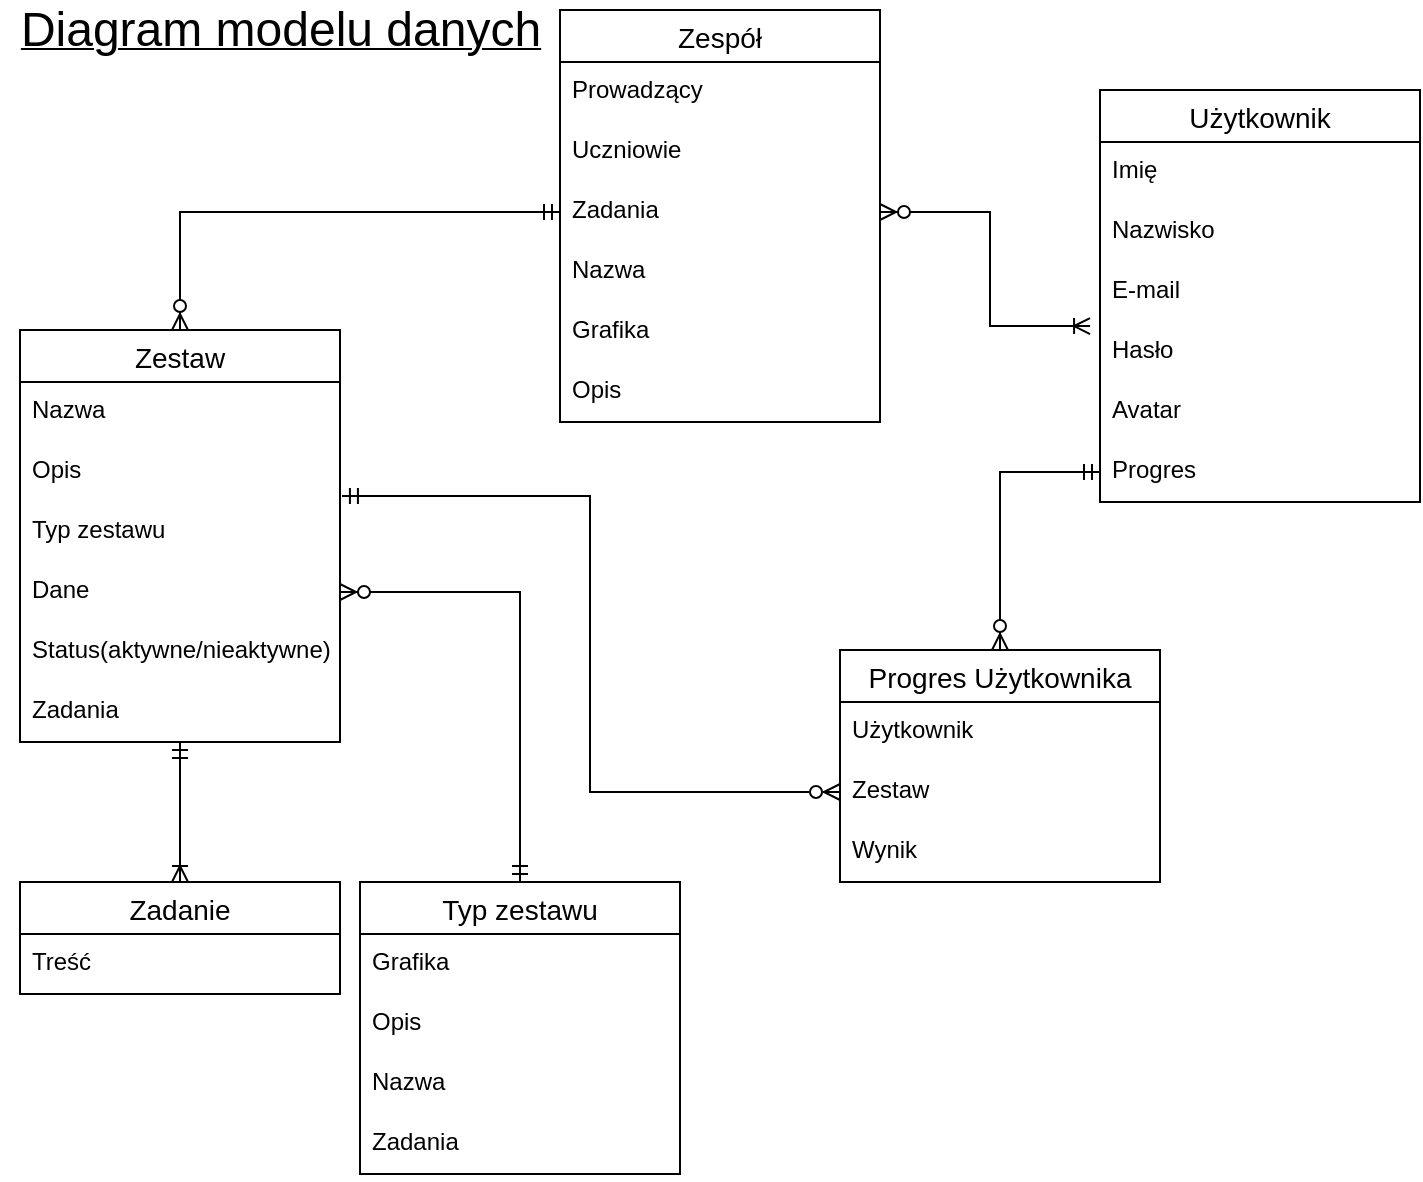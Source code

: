 <mxfile version="13.8.0" type="device"><diagram id="mG1zwCMi4CbOqdz2Jv76" name="Page-1"><mxGraphModel dx="868" dy="451" grid="1" gridSize="10" guides="1" tooltips="1" connect="1" arrows="1" fold="1" page="1" pageScale="1" pageWidth="827" pageHeight="1169" math="0" shadow="0"><root><mxCell id="0"/><mxCell id="1" parent="0"/><mxCell id="4ooqiN9EyKjLexZuAIUj-18" value="Użytkownik" style="swimlane;fontStyle=0;childLayout=stackLayout;horizontal=1;startSize=26;horizontalStack=0;resizeParent=1;resizeParentMax=0;resizeLast=0;collapsible=1;marginBottom=0;align=center;fontSize=14;" parent="1" vertex="1"><mxGeometry x="560" y="80" width="160" height="206" as="geometry"/></mxCell><mxCell id="4ooqiN9EyKjLexZuAIUj-19" value="Imię" style="text;strokeColor=none;fillColor=none;spacingLeft=4;spacingRight=4;overflow=hidden;rotatable=0;points=[[0,0.5],[1,0.5]];portConstraint=eastwest;fontSize=12;" parent="4ooqiN9EyKjLexZuAIUj-18" vertex="1"><mxGeometry y="26" width="160" height="30" as="geometry"/></mxCell><mxCell id="4ooqiN9EyKjLexZuAIUj-20" value="Nazwisko" style="text;strokeColor=none;fillColor=none;spacingLeft=4;spacingRight=4;overflow=hidden;rotatable=0;points=[[0,0.5],[1,0.5]];portConstraint=eastwest;fontSize=12;" parent="4ooqiN9EyKjLexZuAIUj-18" vertex="1"><mxGeometry y="56" width="160" height="30" as="geometry"/></mxCell><mxCell id="4ooqiN9EyKjLexZuAIUj-21" value="E-mail" style="text;strokeColor=none;fillColor=none;spacingLeft=4;spacingRight=4;overflow=hidden;rotatable=0;points=[[0,0.5],[1,0.5]];portConstraint=eastwest;fontSize=12;" parent="4ooqiN9EyKjLexZuAIUj-18" vertex="1"><mxGeometry y="86" width="160" height="30" as="geometry"/></mxCell><mxCell id="4ooqiN9EyKjLexZuAIUj-22" value="Hasło" style="text;strokeColor=none;fillColor=none;spacingLeft=4;spacingRight=4;overflow=hidden;rotatable=0;points=[[0,0.5],[1,0.5]];portConstraint=eastwest;fontSize=12;" parent="4ooqiN9EyKjLexZuAIUj-18" vertex="1"><mxGeometry y="116" width="160" height="30" as="geometry"/></mxCell><mxCell id="4ooqiN9EyKjLexZuAIUj-24" value="Avatar" style="text;strokeColor=none;fillColor=none;spacingLeft=4;spacingRight=4;overflow=hidden;rotatable=0;points=[[0,0.5],[1,0.5]];portConstraint=eastwest;fontSize=12;" parent="4ooqiN9EyKjLexZuAIUj-18" vertex="1"><mxGeometry y="146" width="160" height="30" as="geometry"/></mxCell><mxCell id="4ooqiN9EyKjLexZuAIUj-42" value="Progres" style="text;strokeColor=none;fillColor=none;spacingLeft=4;spacingRight=4;overflow=hidden;rotatable=0;points=[[0,0.5],[1,0.5]];portConstraint=eastwest;fontSize=12;" parent="4ooqiN9EyKjLexZuAIUj-18" vertex="1"><mxGeometry y="176" width="160" height="30" as="geometry"/></mxCell><mxCell id="4ooqiN9EyKjLexZuAIUj-34" value="Progres Użytkownika" style="swimlane;fontStyle=0;childLayout=stackLayout;horizontal=1;startSize=26;horizontalStack=0;resizeParent=1;resizeParentMax=0;resizeLast=0;collapsible=1;marginBottom=0;align=center;fontSize=14;" parent="1" vertex="1"><mxGeometry x="430" y="360" width="160" height="116" as="geometry"/></mxCell><mxCell id="4ooqiN9EyKjLexZuAIUj-35" value="Użytkownik" style="text;strokeColor=none;fillColor=none;spacingLeft=4;spacingRight=4;overflow=hidden;rotatable=0;points=[[0,0.5],[1,0.5]];portConstraint=eastwest;fontSize=12;" parent="4ooqiN9EyKjLexZuAIUj-34" vertex="1"><mxGeometry y="26" width="160" height="30" as="geometry"/></mxCell><mxCell id="4ooqiN9EyKjLexZuAIUj-36" value="Zestaw" style="text;strokeColor=none;fillColor=none;spacingLeft=4;spacingRight=4;overflow=hidden;rotatable=0;points=[[0,0.5],[1,0.5]];portConstraint=eastwest;fontSize=12;" parent="4ooqiN9EyKjLexZuAIUj-34" vertex="1"><mxGeometry y="56" width="160" height="30" as="geometry"/></mxCell><mxCell id="4ooqiN9EyKjLexZuAIUj-37" value="Wynik" style="text;strokeColor=none;fillColor=none;spacingLeft=4;spacingRight=4;overflow=hidden;rotatable=0;points=[[0,0.5],[1,0.5]];portConstraint=eastwest;fontSize=12;" parent="4ooqiN9EyKjLexZuAIUj-34" vertex="1"><mxGeometry y="86" width="160" height="30" as="geometry"/></mxCell><mxCell id="4ooqiN9EyKjLexZuAIUj-54" style="edgeStyle=orthogonalEdgeStyle;rounded=0;orthogonalLoop=1;jettySize=auto;html=1;entryX=0;entryY=0.5;entryDx=0;entryDy=0;startArrow=ERzeroToMany;startFill=1;endArrow=ERmandOne;endFill=0;" parent="1" source="4ooqiN9EyKjLexZuAIUj-26" target="4ooqiN9EyKjLexZuAIUj-17" edge="1"><mxGeometry relative="1" as="geometry"/></mxCell><mxCell id="4ooqiN9EyKjLexZuAIUj-26" value="Zestaw" style="swimlane;fontStyle=0;childLayout=stackLayout;horizontal=1;startSize=26;horizontalStack=0;resizeParent=1;resizeParentMax=0;resizeLast=0;collapsible=1;marginBottom=0;align=center;fontSize=14;" parent="1" vertex="1"><mxGeometry x="20" y="200" width="160" height="206" as="geometry"/></mxCell><mxCell id="4ooqiN9EyKjLexZuAIUj-28" value="Nazwa" style="text;strokeColor=none;fillColor=none;spacingLeft=4;spacingRight=4;overflow=hidden;rotatable=0;points=[[0,0.5],[1,0.5]];portConstraint=eastwest;fontSize=12;" parent="4ooqiN9EyKjLexZuAIUj-26" vertex="1"><mxGeometry y="26" width="160" height="30" as="geometry"/></mxCell><mxCell id="4ooqiN9EyKjLexZuAIUj-29" value="Opis" style="text;strokeColor=none;fillColor=none;spacingLeft=4;spacingRight=4;overflow=hidden;rotatable=0;points=[[0,0.5],[1,0.5]];portConstraint=eastwest;fontSize=12;" parent="4ooqiN9EyKjLexZuAIUj-26" vertex="1"><mxGeometry y="56" width="160" height="30" as="geometry"/></mxCell><mxCell id="4ooqiN9EyKjLexZuAIUj-31" value="Typ zestawu" style="text;strokeColor=none;fillColor=none;spacingLeft=4;spacingRight=4;overflow=hidden;rotatable=0;points=[[0,0.5],[1,0.5]];portConstraint=eastwest;fontSize=12;" parent="4ooqiN9EyKjLexZuAIUj-26" vertex="1"><mxGeometry y="86" width="160" height="30" as="geometry"/></mxCell><mxCell id="4ooqiN9EyKjLexZuAIUj-33" value="Dane" style="text;strokeColor=none;fillColor=none;spacingLeft=4;spacingRight=4;overflow=hidden;rotatable=0;points=[[0,0.5],[1,0.5]];portConstraint=eastwest;fontSize=12;" parent="4ooqiN9EyKjLexZuAIUj-26" vertex="1"><mxGeometry y="116" width="160" height="30" as="geometry"/></mxCell><mxCell id="4ooqiN9EyKjLexZuAIUj-53" value="Status(aktywne/nieaktywne)" style="text;strokeColor=none;fillColor=none;spacingLeft=4;spacingRight=4;overflow=hidden;rotatable=0;points=[[0,0.5],[1,0.5]];portConstraint=eastwest;fontSize=12;" parent="4ooqiN9EyKjLexZuAIUj-26" vertex="1"><mxGeometry y="146" width="160" height="30" as="geometry"/></mxCell><mxCell id="3To7r2ljEbDVrUWMIy7V-3" value="Zadania" style="text;strokeColor=none;fillColor=none;spacingLeft=4;spacingRight=4;overflow=hidden;rotatable=0;points=[[0,0.5],[1,0.5]];portConstraint=eastwest;fontSize=12;" parent="4ooqiN9EyKjLexZuAIUj-26" vertex="1"><mxGeometry y="176" width="160" height="30" as="geometry"/></mxCell><mxCell id="4ooqiN9EyKjLexZuAIUj-14" value="Zespół" style="swimlane;fontStyle=0;childLayout=stackLayout;horizontal=1;startSize=26;horizontalStack=0;resizeParent=1;resizeParentMax=0;resizeLast=0;collapsible=1;marginBottom=0;align=center;fontSize=14;" parent="1" vertex="1"><mxGeometry x="290" y="40" width="160" height="206" as="geometry"/></mxCell><mxCell id="4ooqiN9EyKjLexZuAIUj-15" value="Prowadzący" style="text;strokeColor=none;fillColor=none;spacingLeft=4;spacingRight=4;overflow=hidden;rotatable=0;points=[[0,0.5],[1,0.5]];portConstraint=eastwest;fontSize=12;" parent="4ooqiN9EyKjLexZuAIUj-14" vertex="1"><mxGeometry y="26" width="160" height="30" as="geometry"/></mxCell><mxCell id="4ooqiN9EyKjLexZuAIUj-16" value="Uczniowie" style="text;strokeColor=none;fillColor=none;spacingLeft=4;spacingRight=4;overflow=hidden;rotatable=0;points=[[0,0.5],[1,0.5]];portConstraint=eastwest;fontSize=12;" parent="4ooqiN9EyKjLexZuAIUj-14" vertex="1"><mxGeometry y="56" width="160" height="30" as="geometry"/></mxCell><mxCell id="4ooqiN9EyKjLexZuAIUj-17" value="Zadania" style="text;strokeColor=none;fillColor=none;spacingLeft=4;spacingRight=4;overflow=hidden;rotatable=0;points=[[0,0.5],[1,0.5]];portConstraint=eastwest;fontSize=12;" parent="4ooqiN9EyKjLexZuAIUj-14" vertex="1"><mxGeometry y="86" width="160" height="30" as="geometry"/></mxCell><mxCell id="4ooqiN9EyKjLexZuAIUj-43" value="Nazwa" style="text;strokeColor=none;fillColor=none;spacingLeft=4;spacingRight=4;overflow=hidden;rotatable=0;points=[[0,0.5],[1,0.5]];portConstraint=eastwest;fontSize=12;" parent="4ooqiN9EyKjLexZuAIUj-14" vertex="1"><mxGeometry y="116" width="160" height="30" as="geometry"/></mxCell><mxCell id="4ooqiN9EyKjLexZuAIUj-44" value="Grafika" style="text;strokeColor=none;fillColor=none;spacingLeft=4;spacingRight=4;overflow=hidden;rotatable=0;points=[[0,0.5],[1,0.5]];portConstraint=eastwest;fontSize=12;" parent="4ooqiN9EyKjLexZuAIUj-14" vertex="1"><mxGeometry y="146" width="160" height="30" as="geometry"/></mxCell><mxCell id="4ooqiN9EyKjLexZuAIUj-45" value="Opis" style="text;strokeColor=none;fillColor=none;spacingLeft=4;spacingRight=4;overflow=hidden;rotatable=0;points=[[0,0.5],[1,0.5]];portConstraint=eastwest;fontSize=12;" parent="4ooqiN9EyKjLexZuAIUj-14" vertex="1"><mxGeometry y="176" width="160" height="30" as="geometry"/></mxCell><mxCell id="4ooqiN9EyKjLexZuAIUj-55" style="edgeStyle=orthogonalEdgeStyle;rounded=0;orthogonalLoop=1;jettySize=auto;html=1;entryX=-0.031;entryY=1.067;entryDx=0;entryDy=0;entryPerimeter=0;startArrow=ERzeroToMany;startFill=1;endArrow=ERoneToMany;endFill=0;" parent="1" source="4ooqiN9EyKjLexZuAIUj-17" target="4ooqiN9EyKjLexZuAIUj-21" edge="1"><mxGeometry relative="1" as="geometry"/></mxCell><mxCell id="4ooqiN9EyKjLexZuAIUj-56" style="edgeStyle=orthogonalEdgeStyle;rounded=0;orthogonalLoop=1;jettySize=auto;html=1;startArrow=ERmandOne;startFill=0;endArrow=ERzeroToMany;endFill=1;" parent="1" source="4ooqiN9EyKjLexZuAIUj-42" target="4ooqiN9EyKjLexZuAIUj-34" edge="1"><mxGeometry relative="1" as="geometry"/></mxCell><mxCell id="4ooqiN9EyKjLexZuAIUj-57" style="edgeStyle=orthogonalEdgeStyle;rounded=0;orthogonalLoop=1;jettySize=auto;html=1;startArrow=ERzeroToMany;startFill=1;endArrow=ERmandOne;endFill=0;" parent="1" source="4ooqiN9EyKjLexZuAIUj-33" target="4ooqiN9EyKjLexZuAIUj-38" edge="1"><mxGeometry relative="1" as="geometry"/></mxCell><mxCell id="4ooqiN9EyKjLexZuAIUj-58" style="edgeStyle=orthogonalEdgeStyle;rounded=0;orthogonalLoop=1;jettySize=auto;html=1;entryX=1.006;entryY=0.9;entryDx=0;entryDy=0;entryPerimeter=0;startArrow=ERzeroToMany;startFill=1;endArrow=ERmandOne;endFill=0;" parent="1" source="4ooqiN9EyKjLexZuAIUj-36" target="4ooqiN9EyKjLexZuAIUj-29" edge="1"><mxGeometry relative="1" as="geometry"/></mxCell><mxCell id="4ooqiN9EyKjLexZuAIUj-60" value="&lt;u&gt;&lt;font style=&quot;font-size: 24px&quot;&gt;Diagram modelu danych&lt;/font&gt;&lt;/u&gt;" style="text;html=1;align=center;verticalAlign=middle;resizable=0;points=[];autosize=1;strokeWidth=4;" parent="1" vertex="1"><mxGeometry x="10" y="40" width="280" height="20" as="geometry"/></mxCell><mxCell id="4ooqiN9EyKjLexZuAIUj-38" value="Typ zestawu" style="swimlane;fontStyle=0;childLayout=stackLayout;horizontal=1;startSize=26;horizontalStack=0;resizeParent=1;resizeParentMax=0;resizeLast=0;collapsible=1;marginBottom=0;align=center;fontSize=14;" parent="1" vertex="1"><mxGeometry x="190" y="476" width="160" height="146" as="geometry"/></mxCell><mxCell id="4ooqiN9EyKjLexZuAIUj-39" value="Grafika" style="text;strokeColor=none;fillColor=none;spacingLeft=4;spacingRight=4;overflow=hidden;rotatable=0;points=[[0,0.5],[1,0.5]];portConstraint=eastwest;fontSize=12;" parent="4ooqiN9EyKjLexZuAIUj-38" vertex="1"><mxGeometry y="26" width="160" height="30" as="geometry"/></mxCell><mxCell id="4ooqiN9EyKjLexZuAIUj-40" value="Opis" style="text;strokeColor=none;fillColor=none;spacingLeft=4;spacingRight=4;overflow=hidden;rotatable=0;points=[[0,0.5],[1,0.5]];portConstraint=eastwest;fontSize=12;" parent="4ooqiN9EyKjLexZuAIUj-38" vertex="1"><mxGeometry y="56" width="160" height="30" as="geometry"/></mxCell><mxCell id="4ooqiN9EyKjLexZuAIUj-41" value="Nazwa" style="text;strokeColor=none;fillColor=none;spacingLeft=4;spacingRight=4;overflow=hidden;rotatable=0;points=[[0,0.5],[1,0.5]];portConstraint=eastwest;fontSize=12;" parent="4ooqiN9EyKjLexZuAIUj-38" vertex="1"><mxGeometry y="86" width="160" height="30" as="geometry"/></mxCell><mxCell id="MMTH7aRbDq3-126tkj90-5" value="Zadania" style="text;strokeColor=none;fillColor=none;spacingLeft=4;spacingRight=4;overflow=hidden;rotatable=0;points=[[0,0.5],[1,0.5]];portConstraint=eastwest;fontSize=12;" parent="4ooqiN9EyKjLexZuAIUj-38" vertex="1"><mxGeometry y="116" width="160" height="30" as="geometry"/></mxCell><mxCell id="X5NRCMREhYEXToTGbxxA-1" style="edgeStyle=orthogonalEdgeStyle;rounded=0;orthogonalLoop=1;jettySize=auto;html=1;endArrow=ERmandOne;endFill=0;startArrow=ERoneToMany;startFill=0;" edge="1" parent="1" source="MMTH7aRbDq3-126tkj90-1" target="3To7r2ljEbDVrUWMIy7V-3"><mxGeometry relative="1" as="geometry"><Array as="points"><mxPoint x="100" y="420"/><mxPoint x="100" y="420"/></Array></mxGeometry></mxCell><mxCell id="MMTH7aRbDq3-126tkj90-1" value="Zadanie" style="swimlane;fontStyle=0;childLayout=stackLayout;horizontal=1;startSize=26;horizontalStack=0;resizeParent=1;resizeParentMax=0;resizeLast=0;collapsible=1;marginBottom=0;align=center;fontSize=14;" parent="1" vertex="1"><mxGeometry x="20" y="476" width="160" height="56" as="geometry"/></mxCell><mxCell id="MMTH7aRbDq3-126tkj90-2" value="Treść" style="text;strokeColor=none;fillColor=none;spacingLeft=4;spacingRight=4;overflow=hidden;rotatable=0;points=[[0,0.5],[1,0.5]];portConstraint=eastwest;fontSize=12;" parent="MMTH7aRbDq3-126tkj90-1" vertex="1"><mxGeometry y="26" width="160" height="30" as="geometry"/></mxCell></root></mxGraphModel></diagram></mxfile>